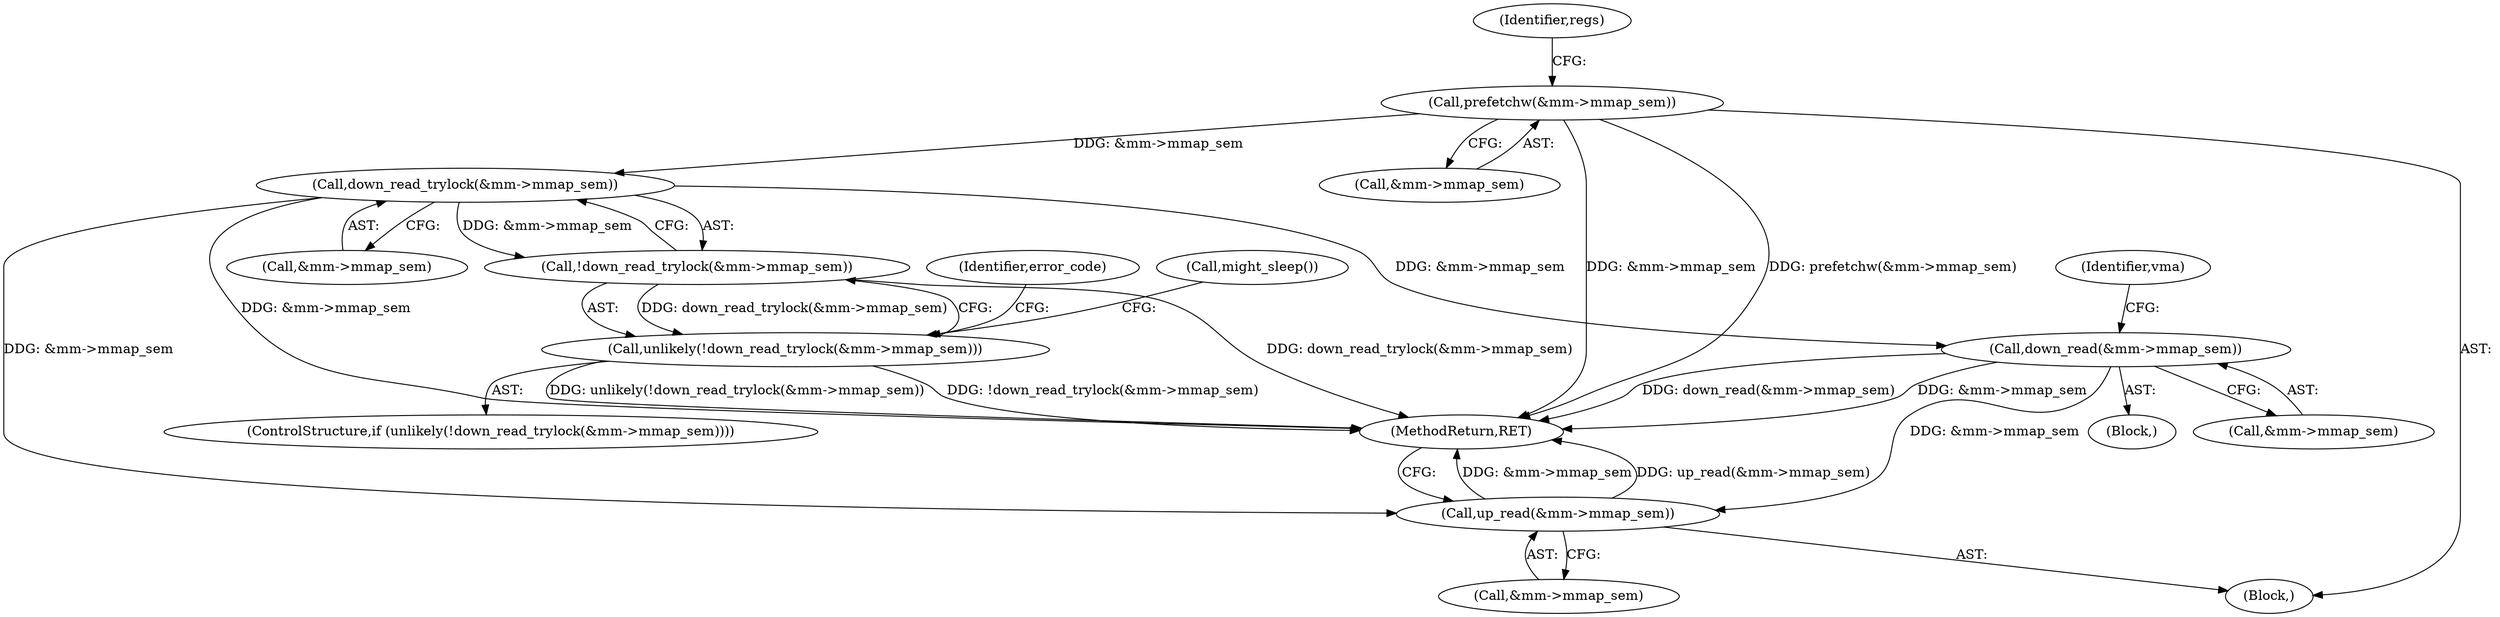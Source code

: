 digraph "0_linux_a8b0ca17b80e92faab46ee7179ba9e99ccb61233_52@API" {
"1000261" [label="(Call,down_read_trylock(&mm->mmap_sem))"];
"1000158" [label="(Call,prefetchw(&mm->mmap_sem))"];
"1000260" [label="(Call,!down_read_trylock(&mm->mmap_sem))"];
"1000259" [label="(Call,unlikely(!down_read_trylock(&mm->mmap_sem)))"];
"1000286" [label="(Call,down_read(&mm->mmap_sem))"];
"1000444" [label="(Call,up_read(&mm->mmap_sem))"];
"1000166" [label="(Identifier,regs)"];
"1000271" [label="(Identifier,error_code)"];
"1000293" [label="(Call,might_sleep())"];
"1000287" [label="(Call,&mm->mmap_sem)"];
"1000260" [label="(Call,!down_read_trylock(&mm->mmap_sem))"];
"1000266" [label="(Block,)"];
"1000445" [label="(Call,&mm->mmap_sem)"];
"1000444" [label="(Call,up_read(&mm->mmap_sem))"];
"1000259" [label="(Call,unlikely(!down_read_trylock(&mm->mmap_sem)))"];
"1000286" [label="(Call,down_read(&mm->mmap_sem))"];
"1000158" [label="(Call,prefetchw(&mm->mmap_sem))"];
"1000262" [label="(Call,&mm->mmap_sem)"];
"1000261" [label="(Call,down_read_trylock(&mm->mmap_sem))"];
"1000159" [label="(Call,&mm->mmap_sem)"];
"1000258" [label="(ControlStructure,if (unlikely(!down_read_trylock(&mm->mmap_sem))))"];
"1000449" [label="(MethodReturn,RET)"];
"1000119" [label="(Block,)"];
"1000295" [label="(Identifier,vma)"];
"1000261" -> "1000260"  [label="AST: "];
"1000261" -> "1000262"  [label="CFG: "];
"1000262" -> "1000261"  [label="AST: "];
"1000260" -> "1000261"  [label="CFG: "];
"1000261" -> "1000449"  [label="DDG: &mm->mmap_sem"];
"1000261" -> "1000260"  [label="DDG: &mm->mmap_sem"];
"1000158" -> "1000261"  [label="DDG: &mm->mmap_sem"];
"1000261" -> "1000286"  [label="DDG: &mm->mmap_sem"];
"1000261" -> "1000444"  [label="DDG: &mm->mmap_sem"];
"1000158" -> "1000119"  [label="AST: "];
"1000158" -> "1000159"  [label="CFG: "];
"1000159" -> "1000158"  [label="AST: "];
"1000166" -> "1000158"  [label="CFG: "];
"1000158" -> "1000449"  [label="DDG: &mm->mmap_sem"];
"1000158" -> "1000449"  [label="DDG: prefetchw(&mm->mmap_sem)"];
"1000260" -> "1000259"  [label="AST: "];
"1000259" -> "1000260"  [label="CFG: "];
"1000260" -> "1000449"  [label="DDG: down_read_trylock(&mm->mmap_sem)"];
"1000260" -> "1000259"  [label="DDG: down_read_trylock(&mm->mmap_sem)"];
"1000259" -> "1000258"  [label="AST: "];
"1000271" -> "1000259"  [label="CFG: "];
"1000293" -> "1000259"  [label="CFG: "];
"1000259" -> "1000449"  [label="DDG: unlikely(!down_read_trylock(&mm->mmap_sem))"];
"1000259" -> "1000449"  [label="DDG: !down_read_trylock(&mm->mmap_sem)"];
"1000286" -> "1000266"  [label="AST: "];
"1000286" -> "1000287"  [label="CFG: "];
"1000287" -> "1000286"  [label="AST: "];
"1000295" -> "1000286"  [label="CFG: "];
"1000286" -> "1000449"  [label="DDG: down_read(&mm->mmap_sem)"];
"1000286" -> "1000449"  [label="DDG: &mm->mmap_sem"];
"1000286" -> "1000444"  [label="DDG: &mm->mmap_sem"];
"1000444" -> "1000119"  [label="AST: "];
"1000444" -> "1000445"  [label="CFG: "];
"1000445" -> "1000444"  [label="AST: "];
"1000449" -> "1000444"  [label="CFG: "];
"1000444" -> "1000449"  [label="DDG: &mm->mmap_sem"];
"1000444" -> "1000449"  [label="DDG: up_read(&mm->mmap_sem)"];
}
